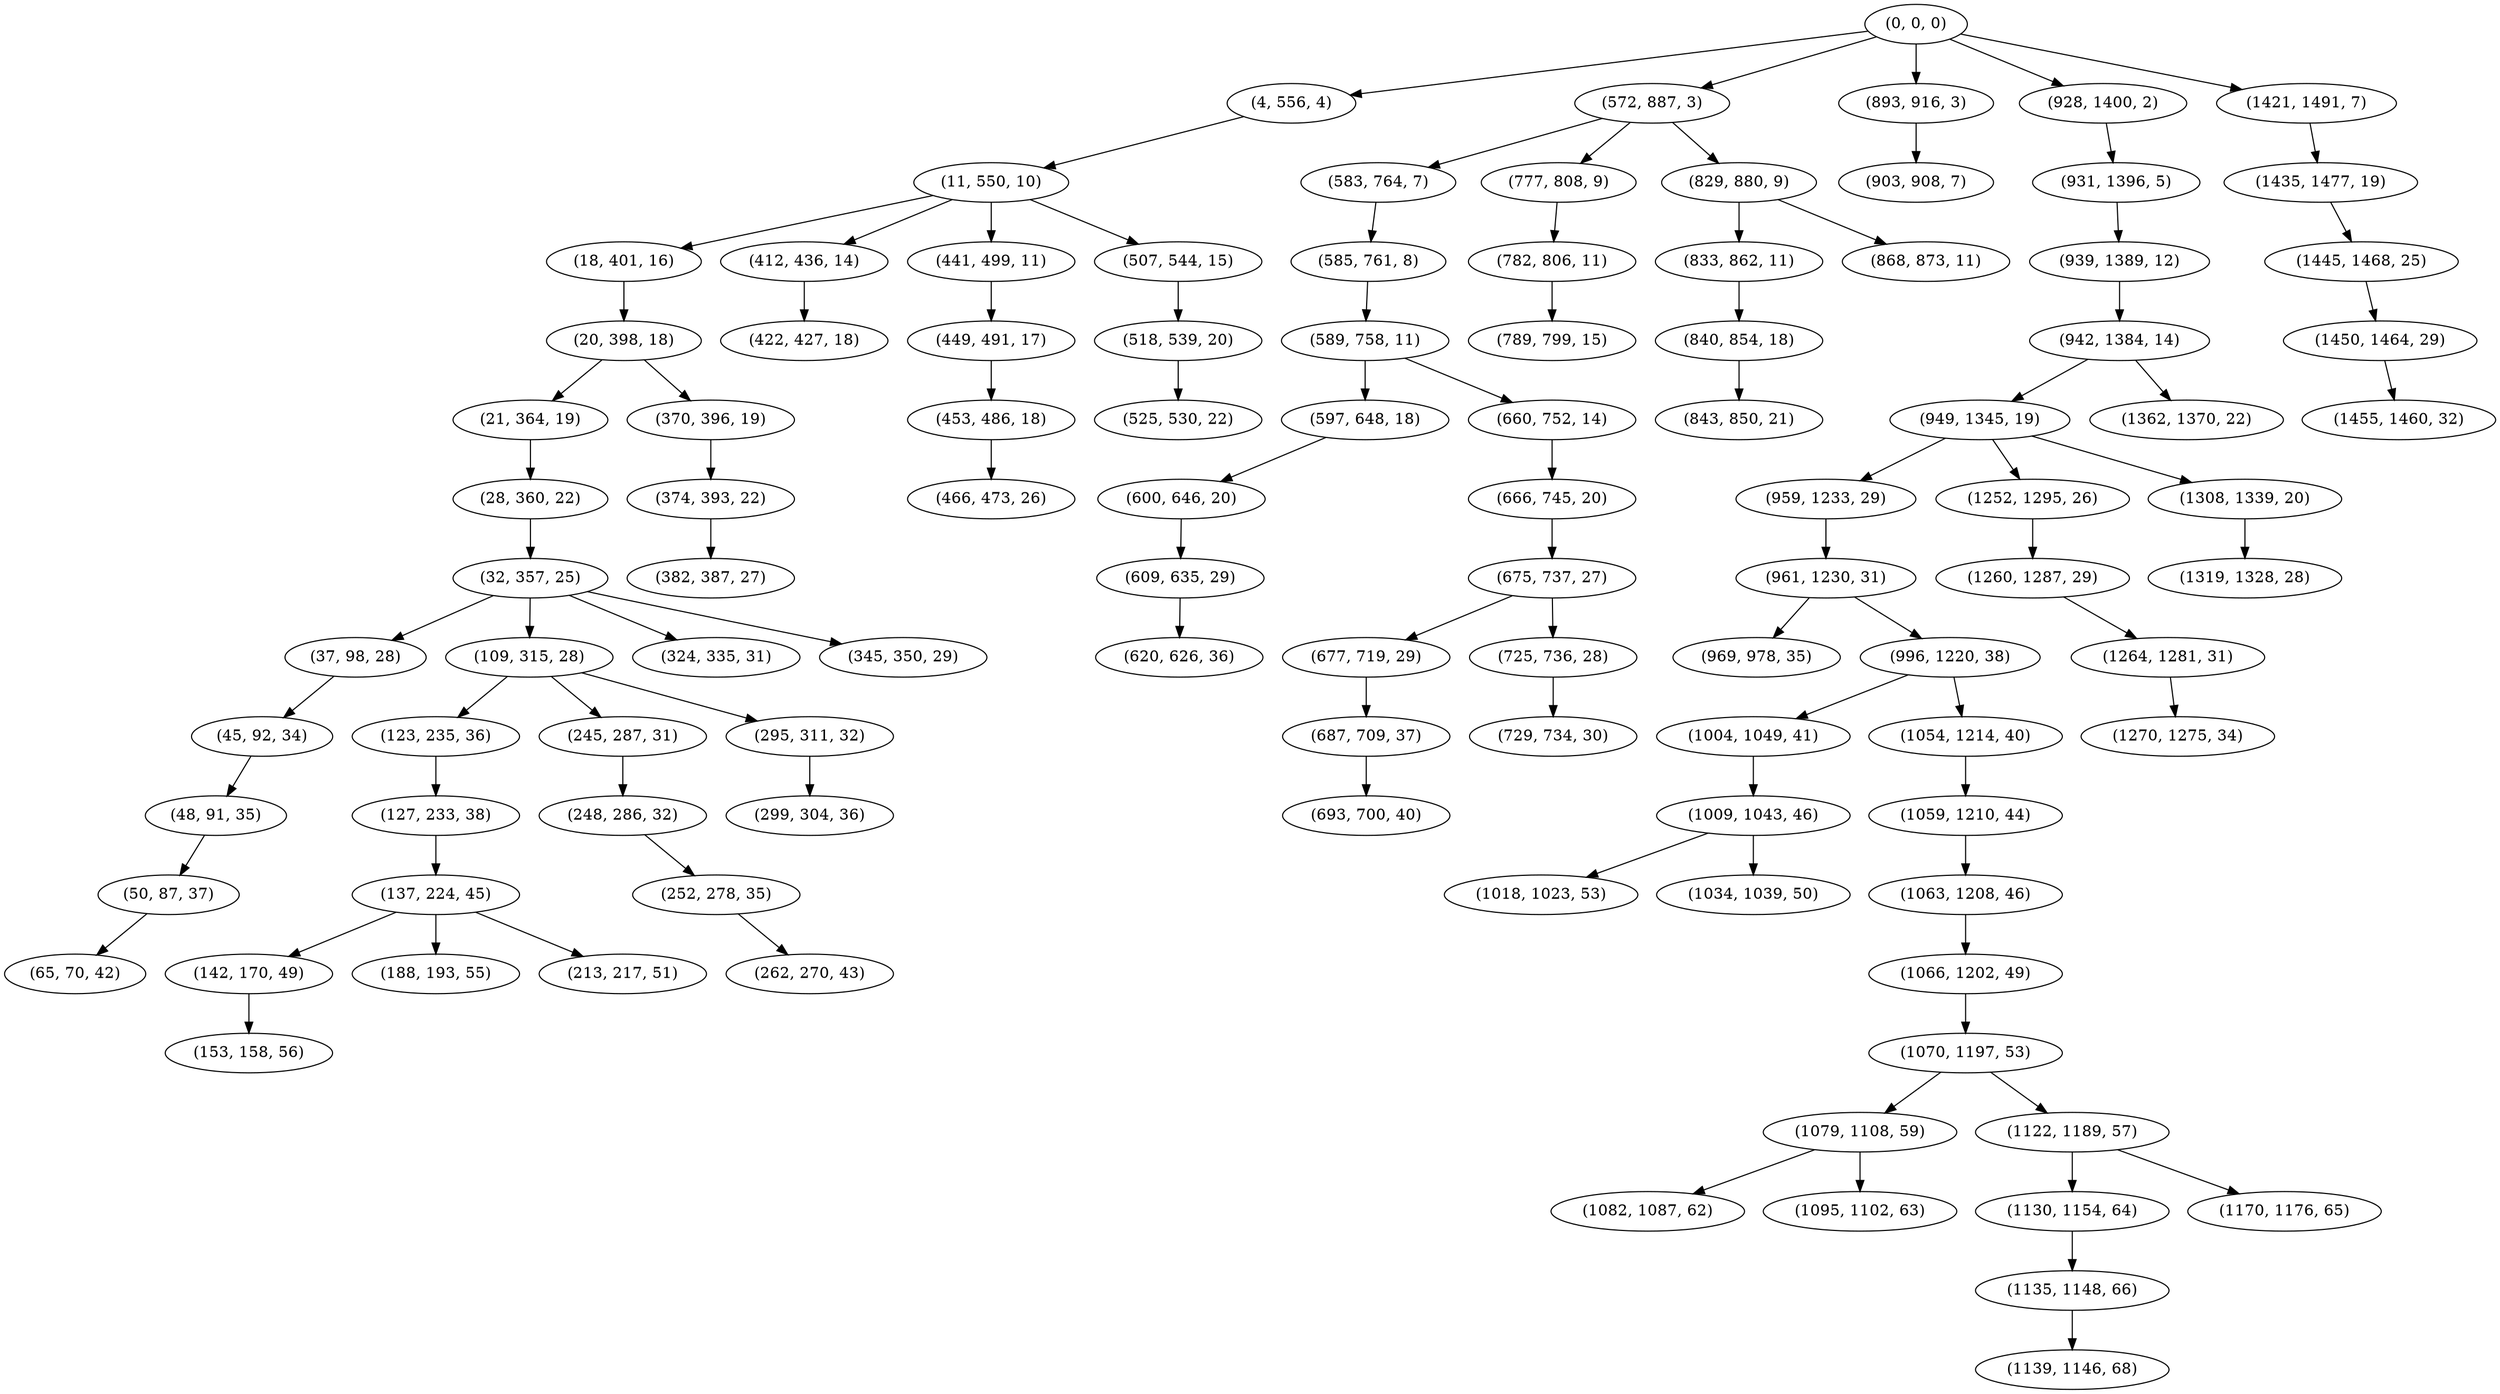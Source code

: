 digraph tree {
    "(0, 0, 0)";
    "(4, 556, 4)";
    "(11, 550, 10)";
    "(18, 401, 16)";
    "(20, 398, 18)";
    "(21, 364, 19)";
    "(28, 360, 22)";
    "(32, 357, 25)";
    "(37, 98, 28)";
    "(45, 92, 34)";
    "(48, 91, 35)";
    "(50, 87, 37)";
    "(65, 70, 42)";
    "(109, 315, 28)";
    "(123, 235, 36)";
    "(127, 233, 38)";
    "(137, 224, 45)";
    "(142, 170, 49)";
    "(153, 158, 56)";
    "(188, 193, 55)";
    "(213, 217, 51)";
    "(245, 287, 31)";
    "(248, 286, 32)";
    "(252, 278, 35)";
    "(262, 270, 43)";
    "(295, 311, 32)";
    "(299, 304, 36)";
    "(324, 335, 31)";
    "(345, 350, 29)";
    "(370, 396, 19)";
    "(374, 393, 22)";
    "(382, 387, 27)";
    "(412, 436, 14)";
    "(422, 427, 18)";
    "(441, 499, 11)";
    "(449, 491, 17)";
    "(453, 486, 18)";
    "(466, 473, 26)";
    "(507, 544, 15)";
    "(518, 539, 20)";
    "(525, 530, 22)";
    "(572, 887, 3)";
    "(583, 764, 7)";
    "(585, 761, 8)";
    "(589, 758, 11)";
    "(597, 648, 18)";
    "(600, 646, 20)";
    "(609, 635, 29)";
    "(620, 626, 36)";
    "(660, 752, 14)";
    "(666, 745, 20)";
    "(675, 737, 27)";
    "(677, 719, 29)";
    "(687, 709, 37)";
    "(693, 700, 40)";
    "(725, 736, 28)";
    "(729, 734, 30)";
    "(777, 808, 9)";
    "(782, 806, 11)";
    "(789, 799, 15)";
    "(829, 880, 9)";
    "(833, 862, 11)";
    "(840, 854, 18)";
    "(843, 850, 21)";
    "(868, 873, 11)";
    "(893, 916, 3)";
    "(903, 908, 7)";
    "(928, 1400, 2)";
    "(931, 1396, 5)";
    "(939, 1389, 12)";
    "(942, 1384, 14)";
    "(949, 1345, 19)";
    "(959, 1233, 29)";
    "(961, 1230, 31)";
    "(969, 978, 35)";
    "(996, 1220, 38)";
    "(1004, 1049, 41)";
    "(1009, 1043, 46)";
    "(1018, 1023, 53)";
    "(1034, 1039, 50)";
    "(1054, 1214, 40)";
    "(1059, 1210, 44)";
    "(1063, 1208, 46)";
    "(1066, 1202, 49)";
    "(1070, 1197, 53)";
    "(1079, 1108, 59)";
    "(1082, 1087, 62)";
    "(1095, 1102, 63)";
    "(1122, 1189, 57)";
    "(1130, 1154, 64)";
    "(1135, 1148, 66)";
    "(1139, 1146, 68)";
    "(1170, 1176, 65)";
    "(1252, 1295, 26)";
    "(1260, 1287, 29)";
    "(1264, 1281, 31)";
    "(1270, 1275, 34)";
    "(1308, 1339, 20)";
    "(1319, 1328, 28)";
    "(1362, 1370, 22)";
    "(1421, 1491, 7)";
    "(1435, 1477, 19)";
    "(1445, 1468, 25)";
    "(1450, 1464, 29)";
    "(1455, 1460, 32)";
    "(0, 0, 0)" -> "(4, 556, 4)";
    "(0, 0, 0)" -> "(572, 887, 3)";
    "(0, 0, 0)" -> "(893, 916, 3)";
    "(0, 0, 0)" -> "(928, 1400, 2)";
    "(0, 0, 0)" -> "(1421, 1491, 7)";
    "(4, 556, 4)" -> "(11, 550, 10)";
    "(11, 550, 10)" -> "(18, 401, 16)";
    "(11, 550, 10)" -> "(412, 436, 14)";
    "(11, 550, 10)" -> "(441, 499, 11)";
    "(11, 550, 10)" -> "(507, 544, 15)";
    "(18, 401, 16)" -> "(20, 398, 18)";
    "(20, 398, 18)" -> "(21, 364, 19)";
    "(20, 398, 18)" -> "(370, 396, 19)";
    "(21, 364, 19)" -> "(28, 360, 22)";
    "(28, 360, 22)" -> "(32, 357, 25)";
    "(32, 357, 25)" -> "(37, 98, 28)";
    "(32, 357, 25)" -> "(109, 315, 28)";
    "(32, 357, 25)" -> "(324, 335, 31)";
    "(32, 357, 25)" -> "(345, 350, 29)";
    "(37, 98, 28)" -> "(45, 92, 34)";
    "(45, 92, 34)" -> "(48, 91, 35)";
    "(48, 91, 35)" -> "(50, 87, 37)";
    "(50, 87, 37)" -> "(65, 70, 42)";
    "(109, 315, 28)" -> "(123, 235, 36)";
    "(109, 315, 28)" -> "(245, 287, 31)";
    "(109, 315, 28)" -> "(295, 311, 32)";
    "(123, 235, 36)" -> "(127, 233, 38)";
    "(127, 233, 38)" -> "(137, 224, 45)";
    "(137, 224, 45)" -> "(142, 170, 49)";
    "(137, 224, 45)" -> "(188, 193, 55)";
    "(137, 224, 45)" -> "(213, 217, 51)";
    "(142, 170, 49)" -> "(153, 158, 56)";
    "(245, 287, 31)" -> "(248, 286, 32)";
    "(248, 286, 32)" -> "(252, 278, 35)";
    "(252, 278, 35)" -> "(262, 270, 43)";
    "(295, 311, 32)" -> "(299, 304, 36)";
    "(370, 396, 19)" -> "(374, 393, 22)";
    "(374, 393, 22)" -> "(382, 387, 27)";
    "(412, 436, 14)" -> "(422, 427, 18)";
    "(441, 499, 11)" -> "(449, 491, 17)";
    "(449, 491, 17)" -> "(453, 486, 18)";
    "(453, 486, 18)" -> "(466, 473, 26)";
    "(507, 544, 15)" -> "(518, 539, 20)";
    "(518, 539, 20)" -> "(525, 530, 22)";
    "(572, 887, 3)" -> "(583, 764, 7)";
    "(572, 887, 3)" -> "(777, 808, 9)";
    "(572, 887, 3)" -> "(829, 880, 9)";
    "(583, 764, 7)" -> "(585, 761, 8)";
    "(585, 761, 8)" -> "(589, 758, 11)";
    "(589, 758, 11)" -> "(597, 648, 18)";
    "(589, 758, 11)" -> "(660, 752, 14)";
    "(597, 648, 18)" -> "(600, 646, 20)";
    "(600, 646, 20)" -> "(609, 635, 29)";
    "(609, 635, 29)" -> "(620, 626, 36)";
    "(660, 752, 14)" -> "(666, 745, 20)";
    "(666, 745, 20)" -> "(675, 737, 27)";
    "(675, 737, 27)" -> "(677, 719, 29)";
    "(675, 737, 27)" -> "(725, 736, 28)";
    "(677, 719, 29)" -> "(687, 709, 37)";
    "(687, 709, 37)" -> "(693, 700, 40)";
    "(725, 736, 28)" -> "(729, 734, 30)";
    "(777, 808, 9)" -> "(782, 806, 11)";
    "(782, 806, 11)" -> "(789, 799, 15)";
    "(829, 880, 9)" -> "(833, 862, 11)";
    "(829, 880, 9)" -> "(868, 873, 11)";
    "(833, 862, 11)" -> "(840, 854, 18)";
    "(840, 854, 18)" -> "(843, 850, 21)";
    "(893, 916, 3)" -> "(903, 908, 7)";
    "(928, 1400, 2)" -> "(931, 1396, 5)";
    "(931, 1396, 5)" -> "(939, 1389, 12)";
    "(939, 1389, 12)" -> "(942, 1384, 14)";
    "(942, 1384, 14)" -> "(949, 1345, 19)";
    "(942, 1384, 14)" -> "(1362, 1370, 22)";
    "(949, 1345, 19)" -> "(959, 1233, 29)";
    "(949, 1345, 19)" -> "(1252, 1295, 26)";
    "(949, 1345, 19)" -> "(1308, 1339, 20)";
    "(959, 1233, 29)" -> "(961, 1230, 31)";
    "(961, 1230, 31)" -> "(969, 978, 35)";
    "(961, 1230, 31)" -> "(996, 1220, 38)";
    "(996, 1220, 38)" -> "(1004, 1049, 41)";
    "(996, 1220, 38)" -> "(1054, 1214, 40)";
    "(1004, 1049, 41)" -> "(1009, 1043, 46)";
    "(1009, 1043, 46)" -> "(1018, 1023, 53)";
    "(1009, 1043, 46)" -> "(1034, 1039, 50)";
    "(1054, 1214, 40)" -> "(1059, 1210, 44)";
    "(1059, 1210, 44)" -> "(1063, 1208, 46)";
    "(1063, 1208, 46)" -> "(1066, 1202, 49)";
    "(1066, 1202, 49)" -> "(1070, 1197, 53)";
    "(1070, 1197, 53)" -> "(1079, 1108, 59)";
    "(1070, 1197, 53)" -> "(1122, 1189, 57)";
    "(1079, 1108, 59)" -> "(1082, 1087, 62)";
    "(1079, 1108, 59)" -> "(1095, 1102, 63)";
    "(1122, 1189, 57)" -> "(1130, 1154, 64)";
    "(1122, 1189, 57)" -> "(1170, 1176, 65)";
    "(1130, 1154, 64)" -> "(1135, 1148, 66)";
    "(1135, 1148, 66)" -> "(1139, 1146, 68)";
    "(1252, 1295, 26)" -> "(1260, 1287, 29)";
    "(1260, 1287, 29)" -> "(1264, 1281, 31)";
    "(1264, 1281, 31)" -> "(1270, 1275, 34)";
    "(1308, 1339, 20)" -> "(1319, 1328, 28)";
    "(1421, 1491, 7)" -> "(1435, 1477, 19)";
    "(1435, 1477, 19)" -> "(1445, 1468, 25)";
    "(1445, 1468, 25)" -> "(1450, 1464, 29)";
    "(1450, 1464, 29)" -> "(1455, 1460, 32)";
}
